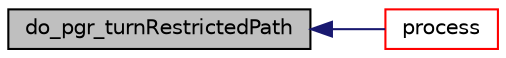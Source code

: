 digraph "do_pgr_turnRestrictedPath"
{
  edge [fontname="Helvetica",fontsize="10",labelfontname="Helvetica",labelfontsize="10"];
  node [fontname="Helvetica",fontsize="10",shape=record];
  rankdir="LR";
  Node38 [label="do_pgr_turnRestrictedPath",height=0.2,width=0.4,color="black", fillcolor="grey75", style="filled", fontcolor="black"];
  Node38 -> Node39 [dir="back",color="midnightblue",fontsize="10",style="solid",fontname="Helvetica"];
  Node39 [label="process",height=0.2,width=0.4,color="red", fillcolor="white", style="filled",URL="$turnRestrictedPath_8c.html#aee78cab7e921a7d41f17f31d9b56985a"];
}
